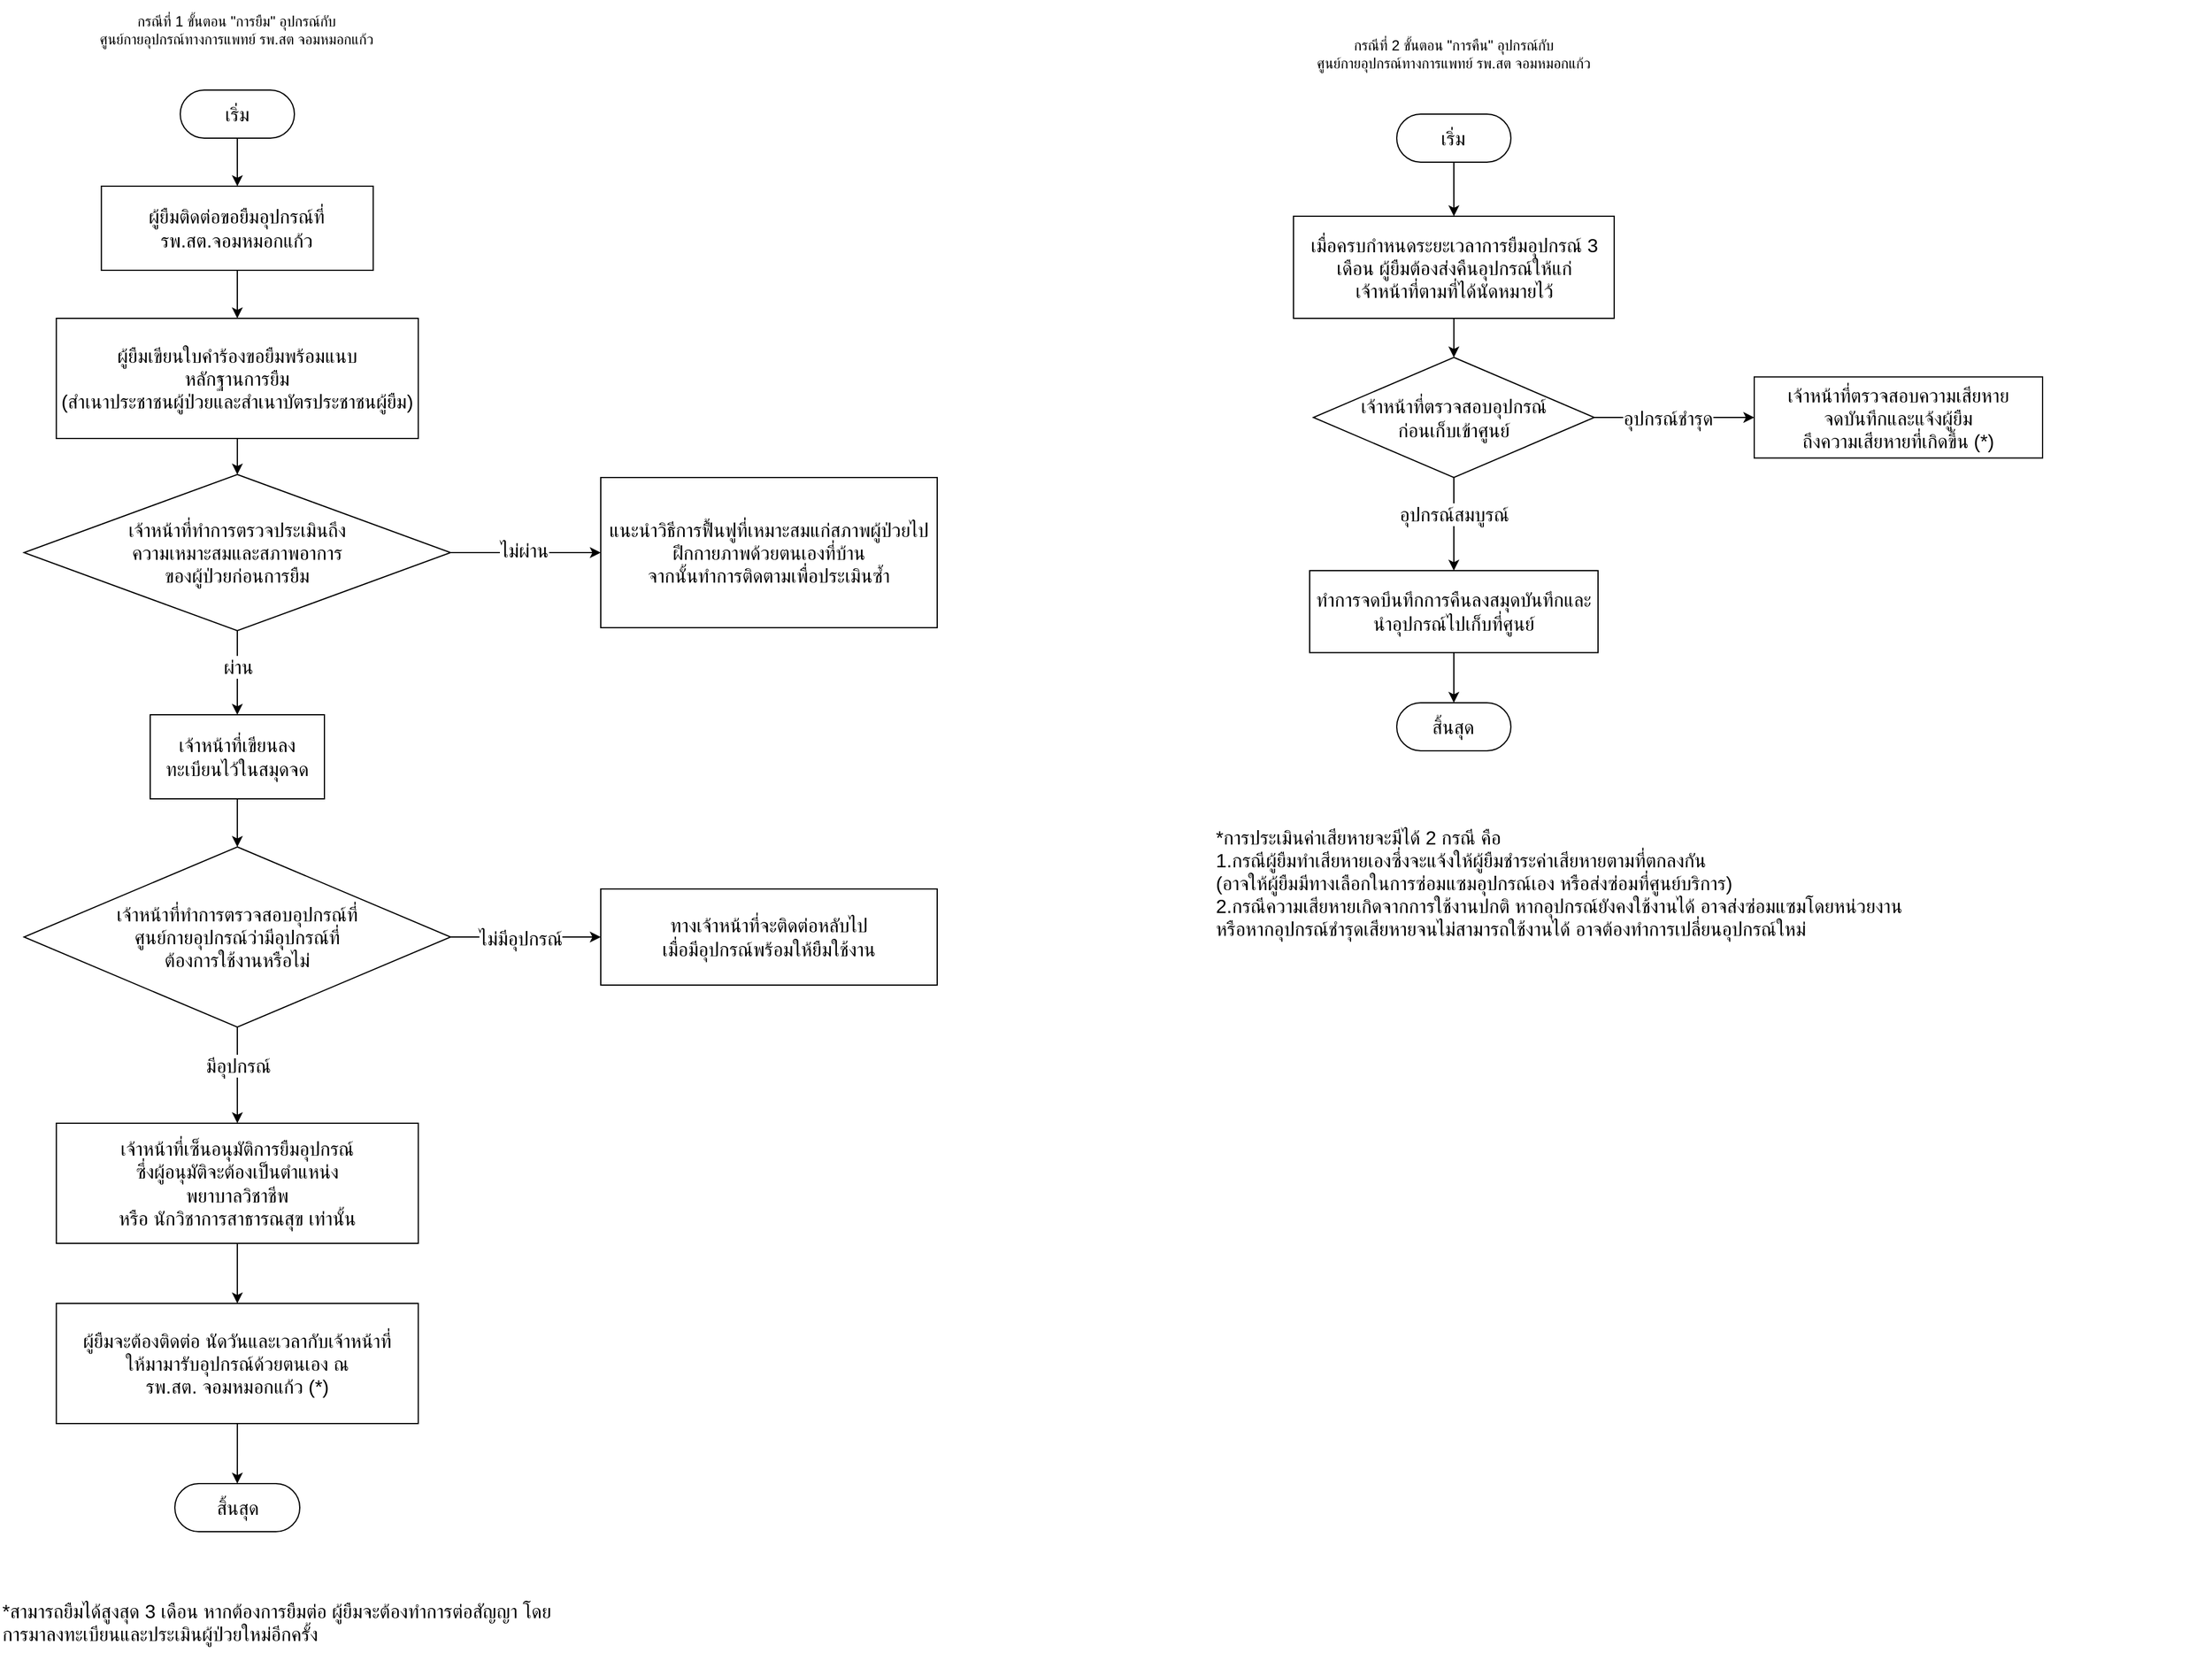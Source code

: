 <mxfile version="26.0.5">
  <diagram id="C5RBs43oDa-KdzZeNtuy" name="Page-1">
    <mxGraphModel dx="2000" dy="1004" grid="1" gridSize="10" guides="1" tooltips="1" connect="1" arrows="1" fold="1" page="1" pageScale="1" pageWidth="3937" pageHeight="3937" math="0" shadow="0">
      <root>
        <mxCell id="WIyWlLk6GJQsqaUBKTNV-0" />
        <mxCell id="WIyWlLk6GJQsqaUBKTNV-1" parent="WIyWlLk6GJQsqaUBKTNV-0" />
        <mxCell id="w91RFXMXkyerHTZb2JvK-15" value="" style="edgeStyle=orthogonalEdgeStyle;rounded=0;orthogonalLoop=1;jettySize=auto;html=1;" parent="WIyWlLk6GJQsqaUBKTNV-1" source="w91RFXMXkyerHTZb2JvK-3" target="w91RFXMXkyerHTZb2JvK-6" edge="1">
          <mxGeometry relative="1" as="geometry" />
        </mxCell>
        <mxCell id="w91RFXMXkyerHTZb2JvK-3" value="เริ่ม" style="html=1;dashed=0;whiteSpace=wrap;shape=mxgraph.dfd.start;fontSize=16;" parent="WIyWlLk6GJQsqaUBKTNV-1" vertex="1">
          <mxGeometry x="260.02" y="100" width="95" height="40" as="geometry" />
        </mxCell>
        <mxCell id="w91RFXMXkyerHTZb2JvK-16" value="" style="edgeStyle=orthogonalEdgeStyle;rounded=0;orthogonalLoop=1;jettySize=auto;html=1;" parent="WIyWlLk6GJQsqaUBKTNV-1" source="w91RFXMXkyerHTZb2JvK-6" target="w91RFXMXkyerHTZb2JvK-7" edge="1">
          <mxGeometry relative="1" as="geometry" />
        </mxCell>
        <mxCell id="w91RFXMXkyerHTZb2JvK-6" value="ผู้ยืมติดต่อขอยืมอุปกรณ์ที่&lt;div&gt;รพ.สต.จอมหมอกแก้ว&lt;/div&gt;" style="rounded=0;whiteSpace=wrap;html=1;fontSize=16;" parent="WIyWlLk6GJQsqaUBKTNV-1" vertex="1">
          <mxGeometry x="194.37" y="180" width="226.25" height="70" as="geometry" />
        </mxCell>
        <mxCell id="w91RFXMXkyerHTZb2JvK-17" value="" style="edgeStyle=orthogonalEdgeStyle;rounded=0;orthogonalLoop=1;jettySize=auto;html=1;" parent="WIyWlLk6GJQsqaUBKTNV-1" source="w91RFXMXkyerHTZb2JvK-7" target="w91RFXMXkyerHTZb2JvK-8" edge="1">
          <mxGeometry relative="1" as="geometry" />
        </mxCell>
        <mxCell id="w91RFXMXkyerHTZb2JvK-7" value="ผู้ยืมเขียนใบคำร้องขอยืมพร้อมแนบ&lt;br&gt;หลักฐานการยืม&lt;div&gt;(สำเนาประชาชนผู้ป่วยและสำเนาบัตรประชาชนผู้ยืม)&lt;/div&gt;" style="rounded=0;whiteSpace=wrap;html=1;fontSize=16;" parent="WIyWlLk6GJQsqaUBKTNV-1" vertex="1">
          <mxGeometry x="156.87" y="290" width="301.25" height="100" as="geometry" />
        </mxCell>
        <mxCell id="w91RFXMXkyerHTZb2JvK-18" value="" style="edgeStyle=orthogonalEdgeStyle;rounded=0;orthogonalLoop=1;jettySize=auto;html=1;" parent="WIyWlLk6GJQsqaUBKTNV-1" source="w91RFXMXkyerHTZb2JvK-8" target="w91RFXMXkyerHTZb2JvK-9" edge="1">
          <mxGeometry relative="1" as="geometry" />
        </mxCell>
        <mxCell id="Gq7pANQXskhUeCgIyRuJ-11" value="ผ่าน" style="edgeLabel;html=1;align=center;verticalAlign=middle;resizable=0;points=[];fontSize=16;" vertex="1" connectable="0" parent="w91RFXMXkyerHTZb2JvK-18">
          <mxGeometry x="-0.466" y="1" relative="1" as="geometry">
            <mxPoint x="-1" y="11" as="offset" />
          </mxGeometry>
        </mxCell>
        <mxCell id="Gq7pANQXskhUeCgIyRuJ-9" value="" style="edgeStyle=orthogonalEdgeStyle;rounded=0;orthogonalLoop=1;jettySize=auto;html=1;" edge="1" parent="WIyWlLk6GJQsqaUBKTNV-1" source="w91RFXMXkyerHTZb2JvK-8" target="Gq7pANQXskhUeCgIyRuJ-8">
          <mxGeometry relative="1" as="geometry" />
        </mxCell>
        <mxCell id="Gq7pANQXskhUeCgIyRuJ-10" value="ไม่ผ่าน" style="edgeLabel;html=1;align=center;verticalAlign=middle;resizable=0;points=[];fontSize=16;" vertex="1" connectable="0" parent="Gq7pANQXskhUeCgIyRuJ-9">
          <mxGeometry x="-0.021" y="2" relative="1" as="geometry">
            <mxPoint as="offset" />
          </mxGeometry>
        </mxCell>
        <mxCell id="w91RFXMXkyerHTZb2JvK-8" value="&lt;font style=&quot;font-size: 16px;&quot;&gt;เจ้าหน้าที่ทำการตรวจประเมินถึง&lt;br&gt;ความเหมาะสมและสภาพอาการ&lt;br&gt;ของผู้ป่วยก่อนการยืม&lt;/font&gt;" style="rhombus;whiteSpace=wrap;html=1;" parent="WIyWlLk6GJQsqaUBKTNV-1" vertex="1">
          <mxGeometry x="130" y="420" width="355" height="130" as="geometry" />
        </mxCell>
        <mxCell id="w91RFXMXkyerHTZb2JvK-19" value="" style="edgeStyle=orthogonalEdgeStyle;rounded=0;orthogonalLoop=1;jettySize=auto;html=1;" parent="WIyWlLk6GJQsqaUBKTNV-1" source="w91RFXMXkyerHTZb2JvK-9" target="w91RFXMXkyerHTZb2JvK-10" edge="1">
          <mxGeometry relative="1" as="geometry" />
        </mxCell>
        <mxCell id="w91RFXMXkyerHTZb2JvK-9" value="&lt;font style=&quot;font-size: 16px;&quot;&gt;เจ้าหน้าที่เขียนลงทะเบียนไว้ในสมุดจด&lt;/font&gt;" style="rounded=0;whiteSpace=wrap;html=1;" parent="WIyWlLk6GJQsqaUBKTNV-1" vertex="1">
          <mxGeometry x="235.02" y="620" width="145" height="70" as="geometry" />
        </mxCell>
        <mxCell id="w91RFXMXkyerHTZb2JvK-20" value="" style="edgeStyle=orthogonalEdgeStyle;rounded=0;orthogonalLoop=1;jettySize=auto;html=1;" parent="WIyWlLk6GJQsqaUBKTNV-1" source="w91RFXMXkyerHTZb2JvK-10" target="w91RFXMXkyerHTZb2JvK-11" edge="1">
          <mxGeometry relative="1" as="geometry" />
        </mxCell>
        <mxCell id="Gq7pANQXskhUeCgIyRuJ-12" value="มีอุปกรณ์" style="edgeLabel;html=1;align=center;verticalAlign=middle;resizable=0;points=[];fontSize=16;" vertex="1" connectable="0" parent="w91RFXMXkyerHTZb2JvK-20">
          <mxGeometry x="-0.207" relative="1" as="geometry">
            <mxPoint as="offset" />
          </mxGeometry>
        </mxCell>
        <mxCell id="Gq7pANQXskhUeCgIyRuJ-14" value="" style="edgeStyle=orthogonalEdgeStyle;rounded=0;orthogonalLoop=1;jettySize=auto;html=1;" edge="1" parent="WIyWlLk6GJQsqaUBKTNV-1" source="w91RFXMXkyerHTZb2JvK-10" target="Gq7pANQXskhUeCgIyRuJ-13">
          <mxGeometry relative="1" as="geometry" />
        </mxCell>
        <mxCell id="Gq7pANQXskhUeCgIyRuJ-16" value="ไม่มีอุปกรณ์" style="edgeLabel;html=1;align=center;verticalAlign=middle;resizable=0;points=[];fontSize=16;" vertex="1" connectable="0" parent="Gq7pANQXskhUeCgIyRuJ-14">
          <mxGeometry x="-0.078" y="-1" relative="1" as="geometry">
            <mxPoint as="offset" />
          </mxGeometry>
        </mxCell>
        <mxCell id="w91RFXMXkyerHTZb2JvK-10" value="&lt;font style=&quot;font-size: 16px;&quot;&gt;เจ้าหน้าที่ทำการตรวจสอบอุปกรณ์ที่&lt;br&gt;ศูนย์กายอุปกรณ์ว่ามีอุปกรณ์ที่&lt;br&gt;ต้องการใช้งานหรือไม่&lt;/font&gt;" style="rhombus;whiteSpace=wrap;html=1;" parent="WIyWlLk6GJQsqaUBKTNV-1" vertex="1">
          <mxGeometry x="130.02" y="730" width="355" height="150" as="geometry" />
        </mxCell>
        <mxCell id="w91RFXMXkyerHTZb2JvK-21" value="" style="edgeStyle=orthogonalEdgeStyle;rounded=0;orthogonalLoop=1;jettySize=auto;html=1;" parent="WIyWlLk6GJQsqaUBKTNV-1" source="w91RFXMXkyerHTZb2JvK-11" target="w91RFXMXkyerHTZb2JvK-12" edge="1">
          <mxGeometry relative="1" as="geometry" />
        </mxCell>
        <mxCell id="w91RFXMXkyerHTZb2JvK-11" value="เจ้าหน้าที่เซ็นอนุมัติการยืมอุปกรณ์&lt;br&gt;ซึ่งผู้อนุมัติจะต้องเป็นตำแหน่ง &lt;br&gt;พยาบาลวิชาชีพ&lt;br&gt;หรือ นักวิชาการสาธารณสุข เท่านั้น" style="rounded=0;whiteSpace=wrap;html=1;fontSize=16;" parent="WIyWlLk6GJQsqaUBKTNV-1" vertex="1">
          <mxGeometry x="156.89" y="960" width="301.25" height="100" as="geometry" />
        </mxCell>
        <mxCell id="w91RFXMXkyerHTZb2JvK-22" value="" style="edgeStyle=orthogonalEdgeStyle;rounded=0;orthogonalLoop=1;jettySize=auto;html=1;" parent="WIyWlLk6GJQsqaUBKTNV-1" source="w91RFXMXkyerHTZb2JvK-12" target="w91RFXMXkyerHTZb2JvK-14" edge="1">
          <mxGeometry relative="1" as="geometry" />
        </mxCell>
        <mxCell id="w91RFXMXkyerHTZb2JvK-12" value="ผู้ยืมจะต้องติดต่อ นัดวันและเวลากับเจ้าหน้าที่&lt;br&gt;ให้มามารับอุปกรณ์ด้วยตนเอง ณ &lt;br&gt;รพ.สต. จอมหมอกแก้ว (*)" style="rounded=0;whiteSpace=wrap;html=1;fontSize=16;" parent="WIyWlLk6GJQsqaUBKTNV-1" vertex="1">
          <mxGeometry x="156.87" y="1110" width="301.25" height="100" as="geometry" />
        </mxCell>
        <mxCell id="w91RFXMXkyerHTZb2JvK-13" value="&lt;span style=&quot;font-family: Helvetica; font-size: 16px; font-style: normal; font-variant-ligatures: normal; font-variant-caps: normal; font-weight: 400; letter-spacing: normal; orphans: 2; text-align: center; text-indent: 0px; text-transform: none; widows: 2; word-spacing: 0px; -webkit-text-stroke-width: 0px; white-space: normal; text-decoration-thickness: initial; text-decoration-style: initial; text-decoration-color: initial; float: none; display: inline !important;&quot;&gt;&lt;font&gt;*สามารถยืมได้สูงสุด 3 เดือน หากต้องการยืมต่อ ผู้ยืมจะต้องทำการต่อสัญญา โดยการมาลงทะเบียนและประเมินผู้ป่วยใหม่อีกครั้ง&lt;/font&gt;&lt;/span&gt;" style="text;whiteSpace=wrap;html=1;" parent="WIyWlLk6GJQsqaUBKTNV-1" vertex="1">
          <mxGeometry x="110" y="1350" width="460" height="50" as="geometry" />
        </mxCell>
        <mxCell id="w91RFXMXkyerHTZb2JvK-14" value="&lt;font style=&quot;font-size: 16px;&quot;&gt;สิ้นสุด&lt;/font&gt;" style="html=1;dashed=0;whiteSpace=wrap;shape=mxgraph.dfd.start" parent="WIyWlLk6GJQsqaUBKTNV-1" vertex="1">
          <mxGeometry x="255.52" y="1260" width="104" height="40" as="geometry" />
        </mxCell>
        <mxCell id="w91RFXMXkyerHTZb2JvK-23" value="กรณีที่ 1 ขั้นตอน &quot;การยืม&quot; อุปกรณ์กับ&lt;br&gt;ศูนย์กายอุปกรณ์ทางการแพทย์ รพ.สต จอมหมอกแก้ว" style="text;html=1;align=center;verticalAlign=middle;whiteSpace=wrap;rounded=0;" parent="WIyWlLk6GJQsqaUBKTNV-1" vertex="1">
          <mxGeometry x="152.49" y="25" width="310" height="50" as="geometry" />
        </mxCell>
        <mxCell id="Gq7pANQXskhUeCgIyRuJ-0" value="กรณีที่ 2 ขั้นตอน &quot;การคืน&quot; อุปกรณ์กับ&lt;br&gt;ศูนย์กายอุปกรณ์ทางการแพทย์ รพ.สต จอมหมอกแก้ว" style="text;html=1;align=center;verticalAlign=middle;whiteSpace=wrap;rounded=0;" vertex="1" parent="WIyWlLk6GJQsqaUBKTNV-1">
          <mxGeometry x="1180" y="50" width="280" height="40" as="geometry" />
        </mxCell>
        <mxCell id="Gq7pANQXskhUeCgIyRuJ-17" value="" style="edgeStyle=orthogonalEdgeStyle;rounded=0;orthogonalLoop=1;jettySize=auto;html=1;" edge="1" parent="WIyWlLk6GJQsqaUBKTNV-1" source="Gq7pANQXskhUeCgIyRuJ-1" target="Gq7pANQXskhUeCgIyRuJ-3">
          <mxGeometry relative="1" as="geometry" />
        </mxCell>
        <mxCell id="Gq7pANQXskhUeCgIyRuJ-1" value="&lt;font style=&quot;font-size: 16px;&quot;&gt;เริ่ม&lt;/font&gt;" style="html=1;dashed=0;whiteSpace=wrap;shape=mxgraph.dfd.start" vertex="1" parent="WIyWlLk6GJQsqaUBKTNV-1">
          <mxGeometry x="1272.49" y="120" width="95" height="40" as="geometry" />
        </mxCell>
        <mxCell id="Gq7pANQXskhUeCgIyRuJ-18" value="" style="edgeStyle=orthogonalEdgeStyle;rounded=0;orthogonalLoop=1;jettySize=auto;html=1;" edge="1" parent="WIyWlLk6GJQsqaUBKTNV-1" source="Gq7pANQXskhUeCgIyRuJ-3" target="Gq7pANQXskhUeCgIyRuJ-4">
          <mxGeometry relative="1" as="geometry" />
        </mxCell>
        <mxCell id="Gq7pANQXskhUeCgIyRuJ-3" value="เมื่อครบกำหนดระยะเวลาการยืมอุปกรณ์ 3 เดือน ผู้ยืมต้องส่งคืนอุปกรณ์ให้แก่&lt;br&gt;เจ้าหน้าที่ตามที่ได้นัดหมายไว้" style="rounded=0;whiteSpace=wrap;html=1;fontSize=16;" vertex="1" parent="WIyWlLk6GJQsqaUBKTNV-1">
          <mxGeometry x="1186.56" y="205" width="266.88" height="85" as="geometry" />
        </mxCell>
        <mxCell id="Gq7pANQXskhUeCgIyRuJ-19" value="" style="edgeStyle=orthogonalEdgeStyle;rounded=0;orthogonalLoop=1;jettySize=auto;html=1;" edge="1" parent="WIyWlLk6GJQsqaUBKTNV-1" source="Gq7pANQXskhUeCgIyRuJ-4" target="Gq7pANQXskhUeCgIyRuJ-7">
          <mxGeometry relative="1" as="geometry" />
        </mxCell>
        <mxCell id="Gq7pANQXskhUeCgIyRuJ-20" value="อุปกรณ์ชำรุด" style="edgeLabel;html=1;align=center;verticalAlign=middle;resizable=0;points=[];fontSize=16;" vertex="1" connectable="0" parent="Gq7pANQXskhUeCgIyRuJ-19">
          <mxGeometry x="-0.089" relative="1" as="geometry">
            <mxPoint as="offset" />
          </mxGeometry>
        </mxCell>
        <mxCell id="Gq7pANQXskhUeCgIyRuJ-23" value="" style="edgeStyle=orthogonalEdgeStyle;rounded=0;orthogonalLoop=1;jettySize=auto;html=1;" edge="1" parent="WIyWlLk6GJQsqaUBKTNV-1" source="Gq7pANQXskhUeCgIyRuJ-4" target="Gq7pANQXskhUeCgIyRuJ-22">
          <mxGeometry relative="1" as="geometry" />
        </mxCell>
        <mxCell id="Gq7pANQXskhUeCgIyRuJ-24" value="อุปกรณ์สมบูรณ์" style="edgeLabel;html=1;align=center;verticalAlign=middle;resizable=0;points=[];fontSize=16;" vertex="1" connectable="0" parent="Gq7pANQXskhUeCgIyRuJ-23">
          <mxGeometry x="-0.324" relative="1" as="geometry">
            <mxPoint y="4" as="offset" />
          </mxGeometry>
        </mxCell>
        <mxCell id="Gq7pANQXskhUeCgIyRuJ-4" value="เจ้าหน้าที่ตรวจสอบอุปกรณ์&lt;br&gt;ก่อนเก็บเข้าศูนย์" style="rhombus;whiteSpace=wrap;html=1;fontSize=16;" vertex="1" parent="WIyWlLk6GJQsqaUBKTNV-1">
          <mxGeometry x="1203.12" y="322.5" width="233.76" height="100" as="geometry" />
        </mxCell>
        <mxCell id="Gq7pANQXskhUeCgIyRuJ-7" value="เจ้าหน้าที่ตรวจสอบความเสียหาย&lt;br&gt;จดบันทึกและแจ้งผู้ยืม&lt;br&gt;ถึงความเสียหายที่เกิดขึ้น (*)" style="rounded=0;whiteSpace=wrap;html=1;fontSize=16;" vertex="1" parent="WIyWlLk6GJQsqaUBKTNV-1">
          <mxGeometry x="1570" y="338.75" width="240" height="67.5" as="geometry" />
        </mxCell>
        <mxCell id="Gq7pANQXskhUeCgIyRuJ-8" value="&lt;font style=&quot;font-size: 16px;&quot;&gt;แนะนำวิธีการฟื้นฟูที่เหมาะสมแก่สภาพผู้ป่วยไปฝึกกายภาพด้วยตนเองที่บ้าน&lt;/font&gt;&lt;div&gt;&lt;font style=&quot;font-size: 16px;&quot;&gt;จากนั้นทำการติดตามเพื่อประเมินซ้ำ&lt;/font&gt;&lt;/div&gt;" style="rounded=0;whiteSpace=wrap;html=1;" vertex="1" parent="WIyWlLk6GJQsqaUBKTNV-1">
          <mxGeometry x="610" y="422.5" width="280" height="125" as="geometry" />
        </mxCell>
        <mxCell id="Gq7pANQXskhUeCgIyRuJ-13" value="&lt;font style=&quot;font-size: 16px;&quot;&gt;ทางเจ้าหน้าที่จะติดต่อหลับไป&lt;br&gt;เมื่อมีอุปกรณ์พร้อมให้ยืมใช้งาน&lt;/font&gt;" style="rounded=0;whiteSpace=wrap;html=1;" vertex="1" parent="WIyWlLk6GJQsqaUBKTNV-1">
          <mxGeometry x="610" y="765" width="280" height="80" as="geometry" />
        </mxCell>
        <mxCell id="Gq7pANQXskhUeCgIyRuJ-21" value="&lt;font style=&quot;font-size: 16px;&quot;&gt;*การประเมินค่าเสียหายจะมีได้ 2 กรณี คือ &lt;br&gt;1.กรณีผู้ยืมทำเสียหายเองซึ่งจะแจ้งให้ผู้ยืมชำระค่าเสียหายตามที่ตกลงกัน &lt;br&gt;(อาจให้ผู้ยืมมีทางเลือกในการซ่อมแซมอุปกรณ์เอง หรือส่งซ่อมที่ศูนย์บริการ)&lt;/font&gt;&lt;div&gt;&lt;font style=&quot;font-size: 16px;&quot;&gt;2.กรณีความเสียหายเกิดจากการใช้งานปกติ&amp;nbsp;หากอุปกรณ์ยังคงใช้งานได้ อาจส่งซ่อมแซมโดยหน่วยงาน &lt;br&gt;หรือหากอุปกรณ์ชำรุดเสียหายจนไม่สามารถใช้งานได้ อาจต้องทำการเปลี่ยนอุปกรณ์ใหม่&amp;nbsp;&lt;/font&gt;&lt;/div&gt;" style="text;html=1;align=left;verticalAlign=middle;whiteSpace=wrap;rounded=0;" vertex="1" parent="WIyWlLk6GJQsqaUBKTNV-1">
          <mxGeometry x="1120" y="700" width="830" height="120" as="geometry" />
        </mxCell>
        <mxCell id="Gq7pANQXskhUeCgIyRuJ-26" value="" style="edgeStyle=orthogonalEdgeStyle;rounded=0;orthogonalLoop=1;jettySize=auto;html=1;" edge="1" parent="WIyWlLk6GJQsqaUBKTNV-1" source="Gq7pANQXskhUeCgIyRuJ-22" target="Gq7pANQXskhUeCgIyRuJ-25">
          <mxGeometry relative="1" as="geometry" />
        </mxCell>
        <mxCell id="Gq7pANQXskhUeCgIyRuJ-22" value="ทำการจดบึนทึกการคืนลงสมุดบันทึกและนำอุปกรณ์ไปเก็บที่ศูนย์" style="rounded=0;whiteSpace=wrap;html=1;fontSize=16;" vertex="1" parent="WIyWlLk6GJQsqaUBKTNV-1">
          <mxGeometry x="1200" y="500" width="240" height="68.26" as="geometry" />
        </mxCell>
        <mxCell id="Gq7pANQXskhUeCgIyRuJ-25" value="&lt;font style=&quot;font-size: 16px;&quot;&gt;สิ้นสุด&lt;/font&gt;" style="html=1;dashed=0;whiteSpace=wrap;shape=mxgraph.dfd.start" vertex="1" parent="WIyWlLk6GJQsqaUBKTNV-1">
          <mxGeometry x="1272.49" y="610" width="95" height="40" as="geometry" />
        </mxCell>
      </root>
    </mxGraphModel>
  </diagram>
</mxfile>
